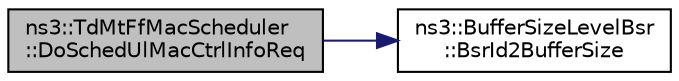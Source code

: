 digraph "ns3::TdMtFfMacScheduler::DoSchedUlMacCtrlInfoReq"
{
  edge [fontname="Helvetica",fontsize="10",labelfontname="Helvetica",labelfontsize="10"];
  node [fontname="Helvetica",fontsize="10",shape=record];
  rankdir="LR";
  Node1 [label="ns3::TdMtFfMacScheduler\l::DoSchedUlMacCtrlInfoReq",height=0.2,width=0.4,color="black", fillcolor="grey75", style="filled", fontcolor="black"];
  Node1 -> Node2 [color="midnightblue",fontsize="10",style="solid"];
  Node2 [label="ns3::BufferSizeLevelBsr\l::BsrId2BufferSize",height=0.2,width=0.4,color="black", fillcolor="white", style="filled",URL="$d9/d30/classns3_1_1BufferSizeLevelBsr.html#a67fc905f267ed8ac5a617fe229699122"];
}
